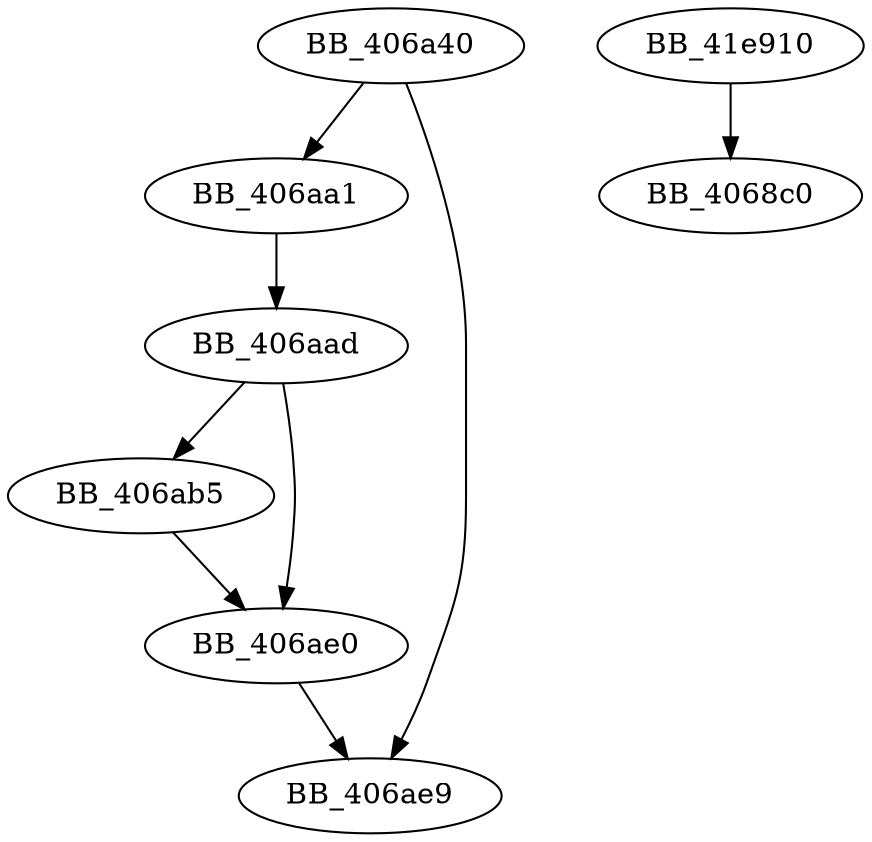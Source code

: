 DiGraph sub_406A40{
BB_406a40->BB_406aa1
BB_406a40->BB_406ae9
BB_406aa1->BB_406aad
BB_406aad->BB_406ab5
BB_406aad->BB_406ae0
BB_406ab5->BB_406ae0
BB_406ae0->BB_406ae9
BB_41e910->BB_4068c0
}
